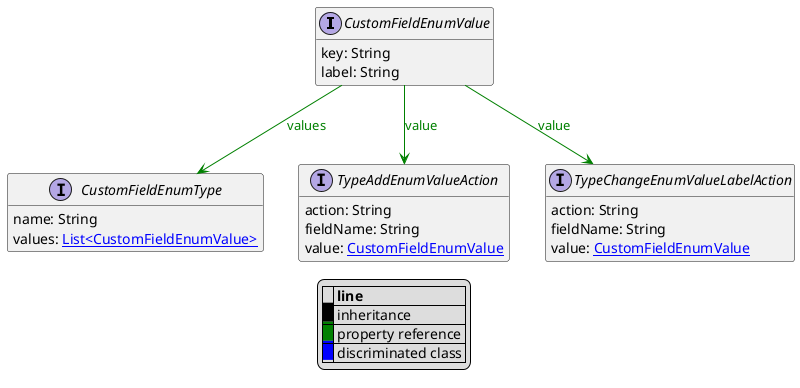 @startuml

hide empty fields
hide empty methods
legend
|= |= line |
|<back:black>   </back>| inheritance |
|<back:green>   </back>| property reference |
|<back:blue>   </back>| discriminated class |
endlegend
interface CustomFieldEnumValue [[CustomFieldEnumValue.svg]]  {
    key: String
    label: String
}



interface CustomFieldEnumType [[CustomFieldEnumType.svg]]  {
    name: String
    values: [[CustomFieldEnumValue.svg List<CustomFieldEnumValue>]]
}
interface TypeAddEnumValueAction [[TypeAddEnumValueAction.svg]]  {
    action: String
    fieldName: String
    value: [[CustomFieldEnumValue.svg CustomFieldEnumValue]]
}
interface TypeChangeEnumValueLabelAction [[TypeChangeEnumValueLabelAction.svg]]  {
    action: String
    fieldName: String
    value: [[CustomFieldEnumValue.svg CustomFieldEnumValue]]
}

CustomFieldEnumValue --> CustomFieldEnumType #green;text:green : "values"
CustomFieldEnumValue --> TypeAddEnumValueAction #green;text:green : "value"
CustomFieldEnumValue --> TypeChangeEnumValueLabelAction #green;text:green : "value"
@enduml
